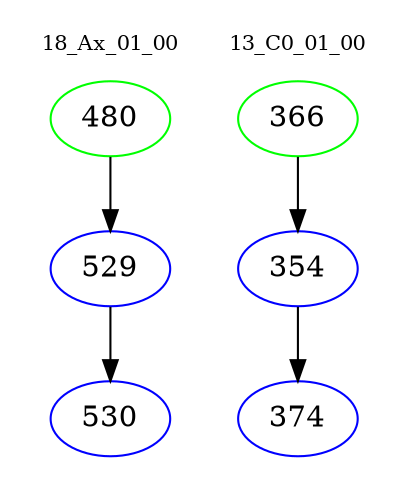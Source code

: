 digraph{
subgraph cluster_0 {
color = white
label = "18_Ax_01_00";
fontsize=10;
T0_480 [label="480", color="green"]
T0_480 -> T0_529 [color="black"]
T0_529 [label="529", color="blue"]
T0_529 -> T0_530 [color="black"]
T0_530 [label="530", color="blue"]
}
subgraph cluster_1 {
color = white
label = "13_C0_01_00";
fontsize=10;
T1_366 [label="366", color="green"]
T1_366 -> T1_354 [color="black"]
T1_354 [label="354", color="blue"]
T1_354 -> T1_374 [color="black"]
T1_374 [label="374", color="blue"]
}
}
